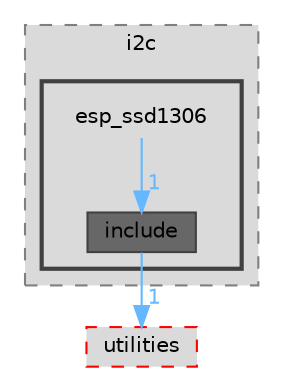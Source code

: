 digraph "components/peripherals/i2c/esp_ssd1306"
{
 // LATEX_PDF_SIZE
  bgcolor="transparent";
  edge [fontname=Helvetica,fontsize=10,labelfontname=Helvetica,labelfontsize=10];
  node [fontname=Helvetica,fontsize=10,shape=box,height=0.2,width=0.4];
  compound=true
  subgraph clusterdir_7c937227b2c8e4f6d79d54c2e9a7ab6d {
    graph [ bgcolor="#dadada", pencolor="grey50", label="i2c", fontname=Helvetica,fontsize=10 style="filled,dashed", URL="dir_7c937227b2c8e4f6d79d54c2e9a7ab6d.html",tooltip=""]
  subgraph clusterdir_5c7520fad96f6dd32c4301b7d12e375a {
    graph [ bgcolor="#dadada", pencolor="grey25", label="", fontname=Helvetica,fontsize=10 style="filled,bold", URL="dir_5c7520fad96f6dd32c4301b7d12e375a.html",tooltip=""]
    dir_5c7520fad96f6dd32c4301b7d12e375a [shape=plaintext, label="esp_ssd1306"];
  dir_e256716a914f3a139f052cac960a9f0b [label="include", fillcolor="#676767", color="grey25", style="filled", URL="dir_e256716a914f3a139f052cac960a9f0b.html",tooltip=""];
  }
  }
  dir_59ed5374a4f6b52e0256717e78b786a3 [label="utilities", fillcolor="#dadada", color="red", style="filled,dashed", URL="dir_59ed5374a4f6b52e0256717e78b786a3.html",tooltip=""];
  dir_5c7520fad96f6dd32c4301b7d12e375a->dir_e256716a914f3a139f052cac960a9f0b [headlabel="1", labeldistance=1.5 headhref="dir_000031_000062.html" href="dir_000031_000062.html" color="steelblue1" fontcolor="steelblue1"];
  dir_e256716a914f3a139f052cac960a9f0b->dir_59ed5374a4f6b52e0256717e78b786a3 [headlabel="1", labeldistance=1.5 headhref="dir_000062_000086.html" href="dir_000062_000086.html" color="steelblue1" fontcolor="steelblue1"];
}
